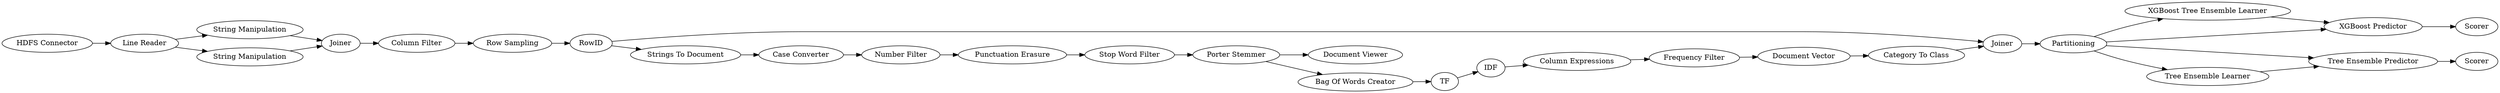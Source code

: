 digraph {
	"8870594099880907903_16" [label=IDF]
	"8870594099880907903_27" [label="XGBoost Tree Ensemble Learner"]
	"8870594099880907903_23" [label="Tree Ensemble Predictor"]
	"8870594099880907903_22" [label="Tree Ensemble Learner"]
	"8870594099880907903_10" [label="Punctuation Erasure"]
	"8870594099880907903_18" [label="Document Vector"]
	"8870594099880907903_8" [label="Case Converter"]
	"8870594099880907903_30" [label="HDFS Connector"]
	"8870594099880907903_9" [label="Number Filter"]
	"8870594099880907903_13" [label="Document Viewer"]
	"8870594099880907903_6" [label="Row Sampling"]
	"8870594099880907903_26" [label=Joiner]
	"8870594099880907903_31" [label="Frequency Filter"]
	"8870594099880907903_29" [label=Scorer]
	"8870594099880907903_2" [label="String Manipulation"]
	"8870594099880907903_1" [label="Line Reader"]
	"8870594099880907903_11" [label="Stop Word Filter"]
	"8870594099880907903_5" [label="Column Filter"]
	"8870594099880907903_19" [label="Category To Class"]
	"8870594099880907903_7" [label="Strings To Document"]
	"8870594099880907903_24" [label=Scorer]
	"8870594099880907903_25" [label=RowID]
	"8870594099880907903_12" [label="Porter Stemmer"]
	"8870594099880907903_15" [label=TF]
	"8870594099880907903_4" [label=Joiner]
	"8870594099880907903_21" [label=Partitioning]
	"8870594099880907903_28" [label="XGBoost Predictor"]
	"8870594099880907903_17" [label="Column Expressions"]
	"8870594099880907903_14" [label="Bag Of Words Creator"]
	"8870594099880907903_3" [label="String Manipulation"]
	"8870594099880907903_16" -> "8870594099880907903_17"
	"8870594099880907903_12" -> "8870594099880907903_13"
	"8870594099880907903_26" -> "8870594099880907903_21"
	"8870594099880907903_17" -> "8870594099880907903_31"
	"8870594099880907903_19" -> "8870594099880907903_26"
	"8870594099880907903_18" -> "8870594099880907903_19"
	"8870594099880907903_22" -> "8870594099880907903_23"
	"8870594099880907903_27" -> "8870594099880907903_28"
	"8870594099880907903_21" -> "8870594099880907903_23"
	"8870594099880907903_12" -> "8870594099880907903_14"
	"8870594099880907903_5" -> "8870594099880907903_6"
	"8870594099880907903_8" -> "8870594099880907903_9"
	"8870594099880907903_28" -> "8870594099880907903_29"
	"8870594099880907903_1" -> "8870594099880907903_3"
	"8870594099880907903_15" -> "8870594099880907903_16"
	"8870594099880907903_21" -> "8870594099880907903_22"
	"8870594099880907903_10" -> "8870594099880907903_11"
	"8870594099880907903_1" -> "8870594099880907903_2"
	"8870594099880907903_3" -> "8870594099880907903_4"
	"8870594099880907903_6" -> "8870594099880907903_25"
	"8870594099880907903_4" -> "8870594099880907903_5"
	"8870594099880907903_23" -> "8870594099880907903_24"
	"8870594099880907903_30" -> "8870594099880907903_1"
	"8870594099880907903_25" -> "8870594099880907903_7"
	"8870594099880907903_7" -> "8870594099880907903_8"
	"8870594099880907903_9" -> "8870594099880907903_10"
	"8870594099880907903_11" -> "8870594099880907903_12"
	"8870594099880907903_25" -> "8870594099880907903_26"
	"8870594099880907903_21" -> "8870594099880907903_27"
	"8870594099880907903_31" -> "8870594099880907903_18"
	"8870594099880907903_2" -> "8870594099880907903_4"
	"8870594099880907903_14" -> "8870594099880907903_15"
	"8870594099880907903_21" -> "8870594099880907903_28"
	rankdir=LR
}
